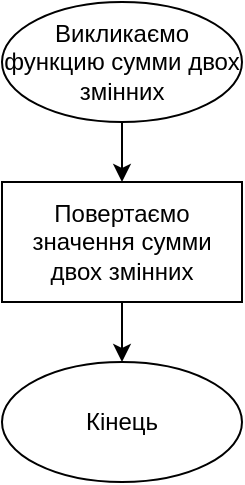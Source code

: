 <mxfile version="12.6.7" type="device"><diagram id="XyjwPZtWpnLDfzsyINz_" name="Page-1"><mxGraphModel dx="782" dy="469" grid="1" gridSize="10" guides="1" tooltips="1" connect="1" arrows="1" fold="1" page="1" pageScale="1" pageWidth="827" pageHeight="1169" math="0" shadow="0"><root><mxCell id="0"/><mxCell id="1" parent="0"/><mxCell id="Xt8o1WUX0dAwUKYnBv60-4" style="edgeStyle=orthogonalEdgeStyle;rounded=0;orthogonalLoop=1;jettySize=auto;html=1;exitX=0.5;exitY=1;exitDx=0;exitDy=0;entryX=0.5;entryY=0;entryDx=0;entryDy=0;" edge="1" parent="1" source="Xt8o1WUX0dAwUKYnBv60-1" target="Xt8o1WUX0dAwUKYnBv60-2"><mxGeometry relative="1" as="geometry"/></mxCell><mxCell id="Xt8o1WUX0dAwUKYnBv60-1" value="Викликаємо функцию сумми двох змінних" style="ellipse;whiteSpace=wrap;html=1;" vertex="1" parent="1"><mxGeometry x="300" y="20" width="120" height="60" as="geometry"/></mxCell><mxCell id="Xt8o1WUX0dAwUKYnBv60-5" style="edgeStyle=orthogonalEdgeStyle;rounded=0;orthogonalLoop=1;jettySize=auto;html=1;exitX=0.5;exitY=1;exitDx=0;exitDy=0;entryX=0.5;entryY=0;entryDx=0;entryDy=0;" edge="1" parent="1" source="Xt8o1WUX0dAwUKYnBv60-2" target="Xt8o1WUX0dAwUKYnBv60-3"><mxGeometry relative="1" as="geometry"/></mxCell><mxCell id="Xt8o1WUX0dAwUKYnBv60-2" value="Повертаємо значення сумми двох змінних" style="rounded=0;whiteSpace=wrap;html=1;" vertex="1" parent="1"><mxGeometry x="300" y="110" width="120" height="60" as="geometry"/></mxCell><mxCell id="Xt8o1WUX0dAwUKYnBv60-3" value="Кінець" style="ellipse;whiteSpace=wrap;html=1;" vertex="1" parent="1"><mxGeometry x="300" y="200" width="120" height="60" as="geometry"/></mxCell></root></mxGraphModel></diagram></mxfile>